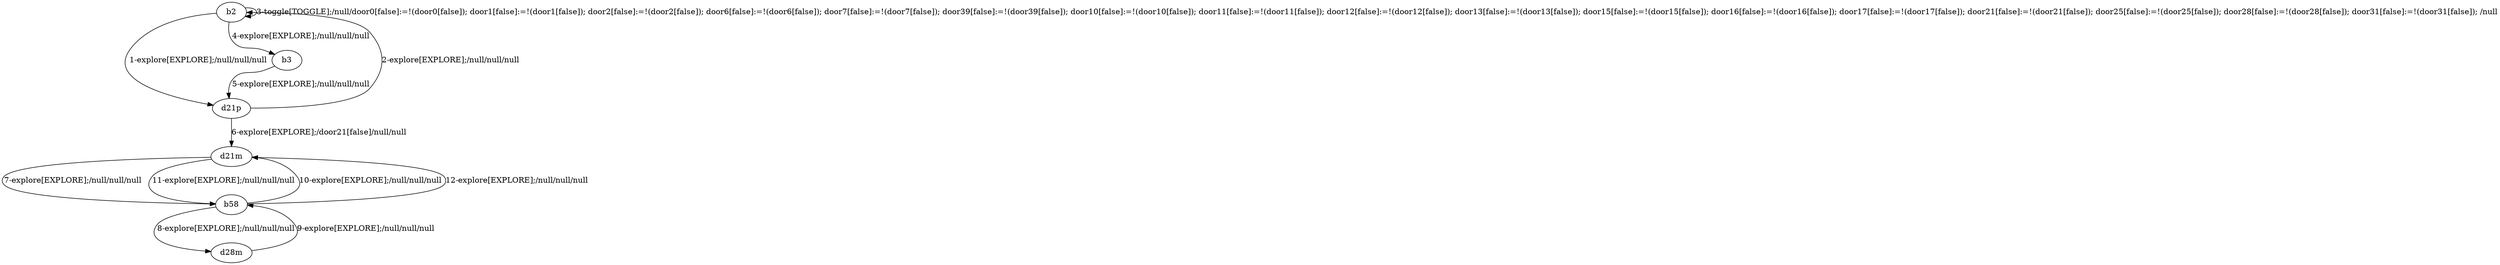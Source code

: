 # Total number of goals covered by this test: 3
# b58 --> d21m
# d28m --> b58
# b58 --> d28m

digraph g {
"b2" -> "d21p" [label = "1-explore[EXPLORE];/null/null/null"];
"d21p" -> "b2" [label = "2-explore[EXPLORE];/null/null/null"];
"b2" -> "b2" [label = "3-toggle[TOGGLE];/null/door0[false]:=!(door0[false]); door1[false]:=!(door1[false]); door2[false]:=!(door2[false]); door6[false]:=!(door6[false]); door7[false]:=!(door7[false]); door39[false]:=!(door39[false]); door10[false]:=!(door10[false]); door11[false]:=!(door11[false]); door12[false]:=!(door12[false]); door13[false]:=!(door13[false]); door15[false]:=!(door15[false]); door16[false]:=!(door16[false]); door17[false]:=!(door17[false]); door21[false]:=!(door21[false]); door25[false]:=!(door25[false]); door28[false]:=!(door28[false]); door31[false]:=!(door31[false]); /null"];
"b2" -> "b3" [label = "4-explore[EXPLORE];/null/null/null"];
"b3" -> "d21p" [label = "5-explore[EXPLORE];/null/null/null"];
"d21p" -> "d21m" [label = "6-explore[EXPLORE];/door21[false]/null/null"];
"d21m" -> "b58" [label = "7-explore[EXPLORE];/null/null/null"];
"b58" -> "d28m" [label = "8-explore[EXPLORE];/null/null/null"];
"d28m" -> "b58" [label = "9-explore[EXPLORE];/null/null/null"];
"b58" -> "d21m" [label = "10-explore[EXPLORE];/null/null/null"];
"d21m" -> "b58" [label = "11-explore[EXPLORE];/null/null/null"];
"b58" -> "d21m" [label = "12-explore[EXPLORE];/null/null/null"];
}